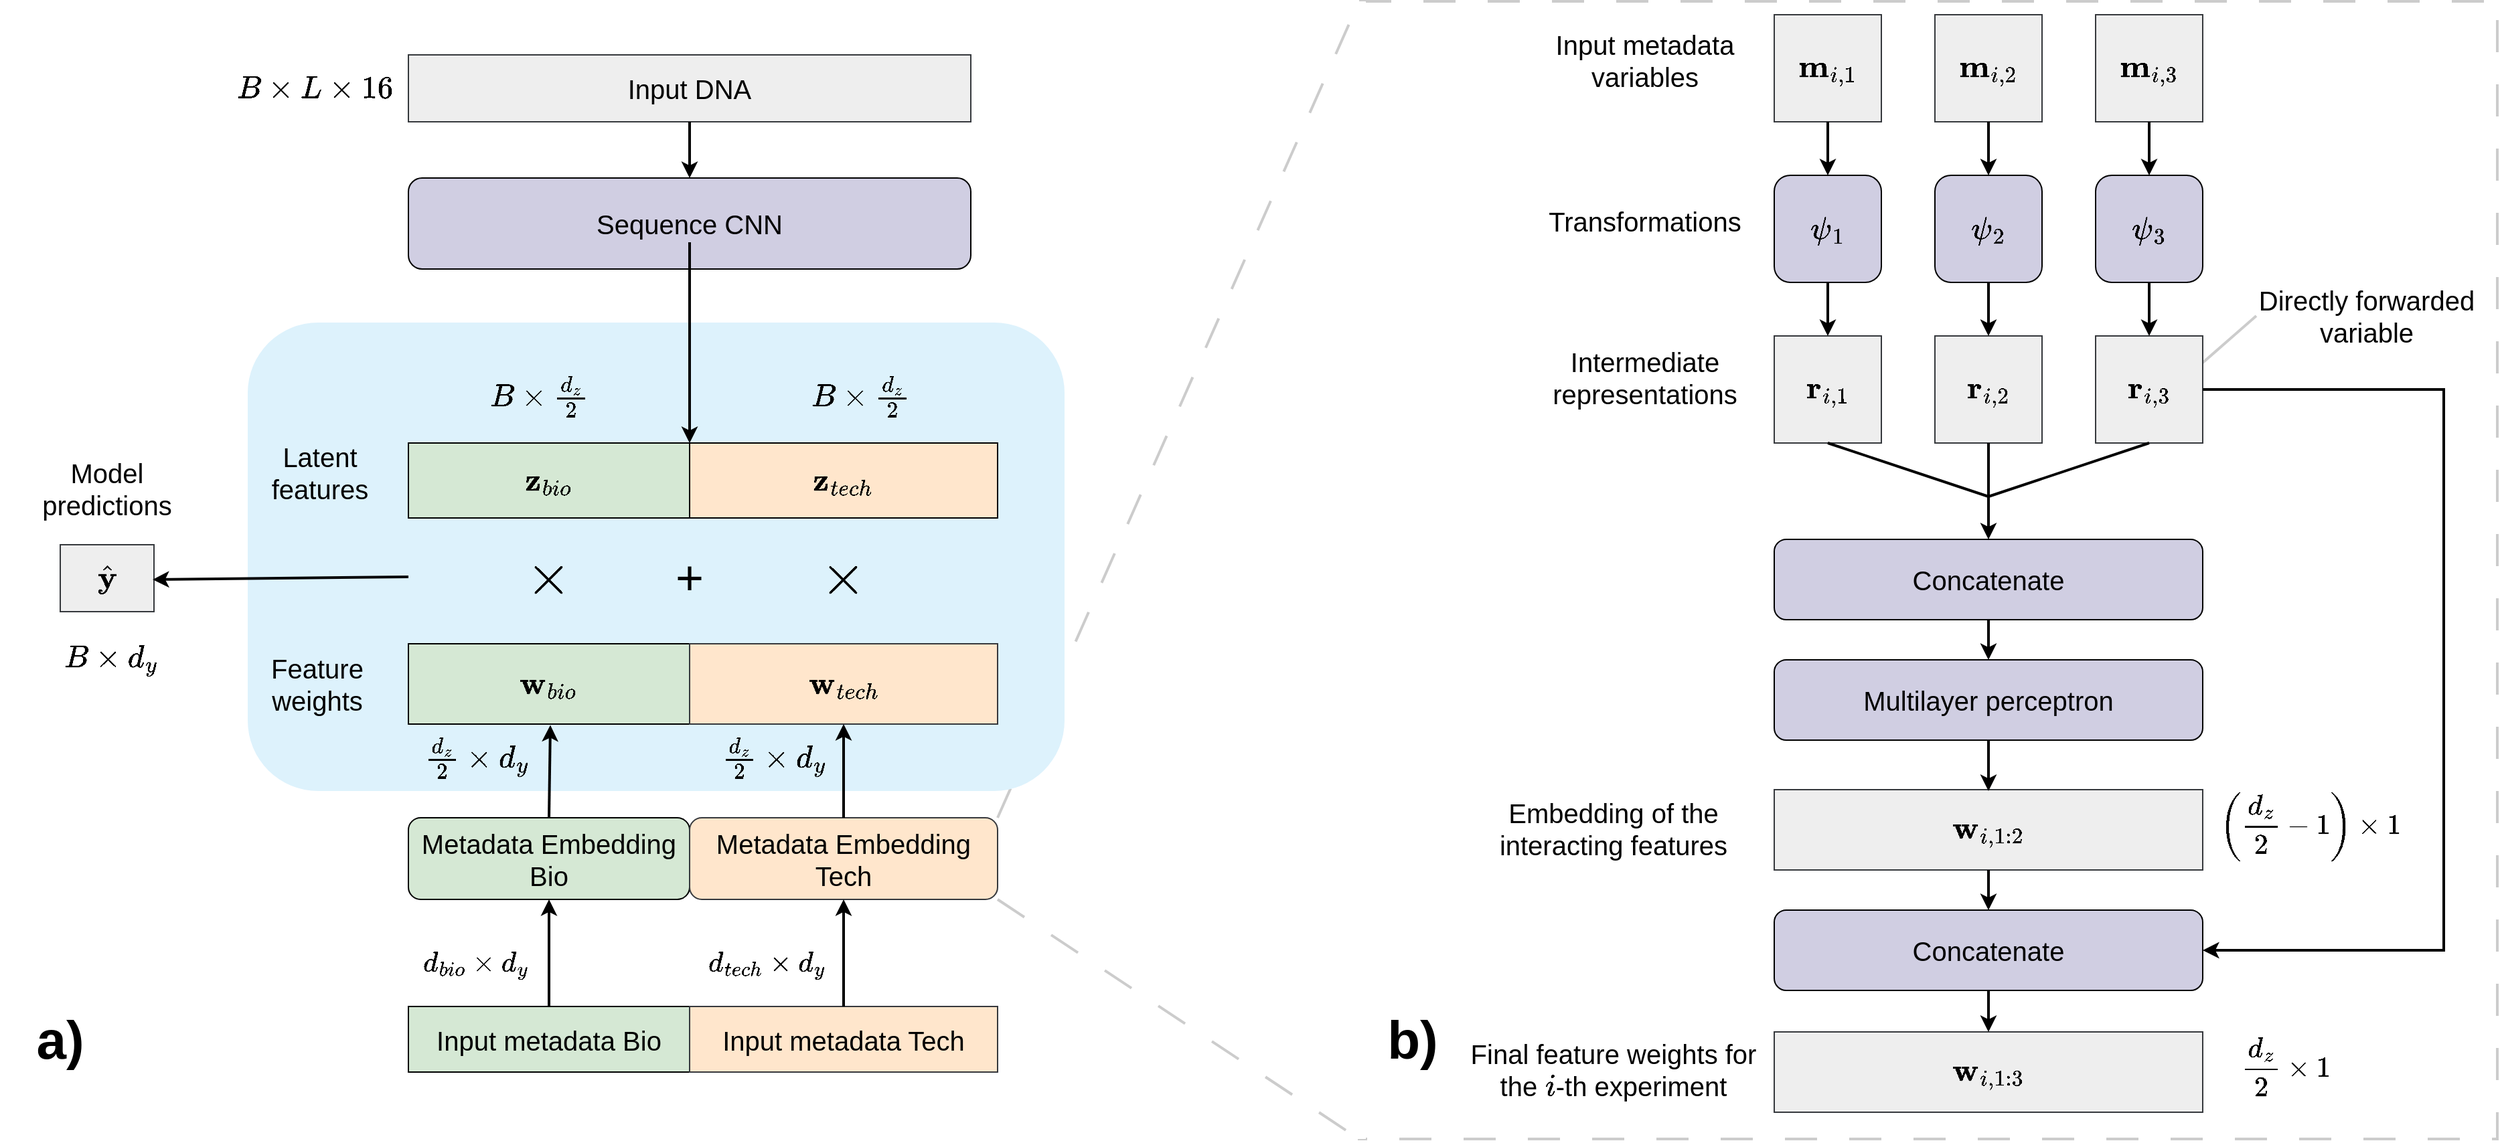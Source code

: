 <mxfile version="26.2.13">
  <diagram name="Page-1" id="71p54Xlk6W4cgMh09R-Z">
    <mxGraphModel dx="1720" dy="979" grid="1" gridSize="10" guides="1" tooltips="1" connect="1" arrows="1" fold="1" page="1" pageScale="1" pageWidth="850" pageHeight="1100" math="1" shadow="0">
      <root>
        <mxCell id="0" />
        <mxCell id="naz40MDq0d2nhBIz074v-1" value="b)" parent="0" />
        <mxCell id="naz40MDq0d2nhBIz074v-2" value="" style="rounded=1;whiteSpace=wrap;html=1;strokeWidth=2;arcSize=0;strokeColor=#CCCCCC;dashed=1;dashPattern=12 12;" parent="naz40MDq0d2nhBIz074v-1" vertex="1">
          <mxGeometry x="1050" y="40" width="850" height="850" as="geometry" />
        </mxCell>
        <mxCell id="naz40MDq0d2nhBIz074v-3" value="" style="endArrow=none;html=1;rounded=0;entryX=0;entryY=0.5;entryDx=0;entryDy=0;strokeWidth=2;strokeColor=#CCCCCC;exitX=1;exitY=0.25;exitDx=0;exitDy=0;" parent="naz40MDq0d2nhBIz074v-1" source="naz40MDq0d2nhBIz074v-13" target="naz40MDq0d2nhBIz074v-34" edge="1">
          <mxGeometry width="50" height="50" relative="1" as="geometry">
            <mxPoint x="1680" y="320" as="sourcePoint" />
            <mxPoint x="1730" y="270" as="targetPoint" />
          </mxGeometry>
        </mxCell>
        <mxCell id="naz40MDq0d2nhBIz074v-5" value="$$\mathbf{m}_{i,1}$$" style="whiteSpace=wrap;html=1;aspect=fixed;fontSize=20;fillColor=#eeeeee;strokeColor=#36393d;" parent="naz40MDq0d2nhBIz074v-1" vertex="1">
          <mxGeometry x="1360" y="50" width="80" height="80" as="geometry" />
        </mxCell>
        <mxCell id="naz40MDq0d2nhBIz074v-6" value="$$\mathbf{m}_{i,2}$$" style="whiteSpace=wrap;html=1;aspect=fixed;fontSize=20;fillColor=#eeeeee;strokeColor=#36393d;" parent="naz40MDq0d2nhBIz074v-1" vertex="1">
          <mxGeometry x="1480" y="50" width="80" height="80" as="geometry" />
        </mxCell>
        <mxCell id="naz40MDq0d2nhBIz074v-7" value="$$\mathbf{m}_{i,3}$$" style="whiteSpace=wrap;html=1;aspect=fixed;fontSize=20;fillColor=#eeeeee;strokeColor=#36393d;" parent="naz40MDq0d2nhBIz074v-1" vertex="1">
          <mxGeometry x="1600" y="50" width="80" height="80" as="geometry" />
        </mxCell>
        <mxCell id="naz40MDq0d2nhBIz074v-8" value="" style="endArrow=classic;html=1;rounded=0;entryX=0.5;entryY=0;entryDx=0;entryDy=0;exitX=0.5;exitY=1;exitDx=0;exitDy=0;fontSize=20;strokeWidth=2;" parent="naz40MDq0d2nhBIz074v-1" source="naz40MDq0d2nhBIz074v-7" edge="1">
          <mxGeometry width="50" height="50" relative="1" as="geometry">
            <mxPoint x="1560" y="250" as="sourcePoint" />
            <mxPoint x="1640" y="170" as="targetPoint" />
          </mxGeometry>
        </mxCell>
        <mxCell id="naz40MDq0d2nhBIz074v-9" value="" style="endArrow=classic;html=1;rounded=0;exitX=0.5;exitY=1;exitDx=0;exitDy=0;fontSize=20;strokeWidth=2;" parent="naz40MDq0d2nhBIz074v-1" source="naz40MDq0d2nhBIz074v-6" edge="1">
          <mxGeometry width="50" height="50" relative="1" as="geometry">
            <mxPoint x="1560" y="250" as="sourcePoint" />
            <mxPoint x="1520" y="170" as="targetPoint" />
          </mxGeometry>
        </mxCell>
        <mxCell id="naz40MDq0d2nhBIz074v-10" value="" style="endArrow=classic;html=1;rounded=0;entryX=0.5;entryY=0;entryDx=0;entryDy=0;exitX=0.5;exitY=1;exitDx=0;exitDy=0;fontSize=20;strokeWidth=2;" parent="naz40MDq0d2nhBIz074v-1" source="naz40MDq0d2nhBIz074v-5" edge="1">
          <mxGeometry width="50" height="50" relative="1" as="geometry">
            <mxPoint x="1560" y="250" as="sourcePoint" />
            <mxPoint x="1400" y="170" as="targetPoint" />
          </mxGeometry>
        </mxCell>
        <mxCell id="naz40MDq0d2nhBIz074v-11" value="$$\mathbf{r}_{i,1}$$" style="whiteSpace=wrap;html=1;aspect=fixed;fontSize=20;fillColor=#eeeeee;strokeColor=#36393d;" parent="naz40MDq0d2nhBIz074v-1" vertex="1">
          <mxGeometry x="1360" y="290" width="80" height="80" as="geometry" />
        </mxCell>
        <mxCell id="naz40MDq0d2nhBIz074v-12" value="$$\mathbf{r}_{i,2}$$" style="whiteSpace=wrap;html=1;aspect=fixed;fontSize=20;fillColor=#eeeeee;strokeColor=#36393d;" parent="naz40MDq0d2nhBIz074v-1" vertex="1">
          <mxGeometry x="1480" y="290" width="80" height="80" as="geometry" />
        </mxCell>
        <mxCell id="naz40MDq0d2nhBIz074v-13" value="$$\mathbf{r}_{i,3}$$" style="whiteSpace=wrap;html=1;aspect=fixed;fontSize=20;fillColor=#eeeeee;strokeColor=#36393d;" parent="naz40MDq0d2nhBIz074v-1" vertex="1">
          <mxGeometry x="1600" y="290" width="80" height="80" as="geometry" />
        </mxCell>
        <mxCell id="naz40MDq0d2nhBIz074v-14" value="" style="endArrow=classic;html=1;rounded=0;entryX=0.5;entryY=0;entryDx=0;entryDy=0;exitX=0.5;exitY=1;exitDx=0;exitDy=0;fontSize=20;strokeWidth=2;" parent="naz40MDq0d2nhBIz074v-1" target="naz40MDq0d2nhBIz074v-11" edge="1">
          <mxGeometry width="50" height="50" relative="1" as="geometry">
            <mxPoint x="1400" y="250" as="sourcePoint" />
            <mxPoint x="1630" y="190" as="targetPoint" />
          </mxGeometry>
        </mxCell>
        <mxCell id="naz40MDq0d2nhBIz074v-15" value="" style="endArrow=classic;html=1;rounded=0;entryX=0.5;entryY=0;entryDx=0;entryDy=0;exitX=0.5;exitY=1;exitDx=0;exitDy=0;fontSize=20;strokeWidth=2;" parent="naz40MDq0d2nhBIz074v-1" target="naz40MDq0d2nhBIz074v-12" edge="1">
          <mxGeometry width="50" height="50" relative="1" as="geometry">
            <mxPoint x="1520" y="250" as="sourcePoint" />
            <mxPoint x="1410" y="300" as="targetPoint" />
          </mxGeometry>
        </mxCell>
        <mxCell id="naz40MDq0d2nhBIz074v-16" value="" style="endArrow=classic;html=1;rounded=0;entryX=0.5;entryY=0;entryDx=0;entryDy=0;exitX=0.5;exitY=1;exitDx=0;exitDy=0;fontSize=20;strokeWidth=2;" parent="naz40MDq0d2nhBIz074v-1" target="naz40MDq0d2nhBIz074v-13" edge="1">
          <mxGeometry width="50" height="50" relative="1" as="geometry">
            <mxPoint x="1640" y="250" as="sourcePoint" />
            <mxPoint x="1530" y="300" as="targetPoint" />
          </mxGeometry>
        </mxCell>
        <mxCell id="naz40MDq0d2nhBIz074v-17" value="$$\psi_1$$" style="rounded=1;whiteSpace=wrap;html=1;fontSize=20;fillColor=#d0cee2;strokeColor=#000000;" parent="naz40MDq0d2nhBIz074v-1" vertex="1">
          <mxGeometry x="1360" y="170" width="80" height="80" as="geometry" />
        </mxCell>
        <mxCell id="naz40MDq0d2nhBIz074v-18" value="$$\psi_2$$" style="rounded=1;whiteSpace=wrap;html=1;fontSize=20;fillColor=#d0cee2;strokeColor=#000000;" parent="naz40MDq0d2nhBIz074v-1" vertex="1">
          <mxGeometry x="1480" y="170" width="80" height="80" as="geometry" />
        </mxCell>
        <mxCell id="naz40MDq0d2nhBIz074v-19" value="$$\psi_3$$" style="rounded=1;whiteSpace=wrap;html=1;fontSize=20;fillColor=#d0cee2;strokeColor=#000000;" parent="naz40MDq0d2nhBIz074v-1" vertex="1">
          <mxGeometry x="1600" y="170" width="80" height="80" as="geometry" />
        </mxCell>
        <mxCell id="naz40MDq0d2nhBIz074v-20" value="Input metadata variables" style="text;html=1;align=center;verticalAlign=middle;whiteSpace=wrap;rounded=0;fontSize=20;" parent="naz40MDq0d2nhBIz074v-1" vertex="1">
          <mxGeometry x="1181" y="69" width="165" height="30" as="geometry" />
        </mxCell>
        <mxCell id="naz40MDq0d2nhBIz074v-21" value="Transformations" style="text;html=1;align=center;verticalAlign=middle;whiteSpace=wrap;rounded=0;fontSize=20;" parent="naz40MDq0d2nhBIz074v-1" vertex="1">
          <mxGeometry x="1181" y="189" width="165" height="30" as="geometry" />
        </mxCell>
        <mxCell id="naz40MDq0d2nhBIz074v-22" value="Intermediate representations" style="text;html=1;align=center;verticalAlign=middle;whiteSpace=wrap;rounded=0;fontSize=20;" parent="naz40MDq0d2nhBIz074v-1" vertex="1">
          <mxGeometry x="1181" y="306" width="165" height="30" as="geometry" />
        </mxCell>
        <mxCell id="naz40MDq0d2nhBIz074v-23" value="&lt;font style=&quot;font-size: 20px;&quot;&gt;Concatenate&lt;/font&gt;" style="rounded=1;whiteSpace=wrap;html=1;fillColor=#d0cee2;strokeColor=#000000;" parent="naz40MDq0d2nhBIz074v-1" vertex="1">
          <mxGeometry x="1360" y="442" width="320" height="60" as="geometry" />
        </mxCell>
        <mxCell id="naz40MDq0d2nhBIz074v-24" value="&lt;font style=&quot;font-size: 20px;&quot;&gt;Multilayer perceptron&lt;/font&gt;" style="rounded=1;whiteSpace=wrap;html=1;fillColor=#d0cee2;strokeColor=#000000;" parent="naz40MDq0d2nhBIz074v-1" vertex="1">
          <mxGeometry x="1360" y="532" width="320" height="60" as="geometry" />
        </mxCell>
        <mxCell id="naz40MDq0d2nhBIz074v-25" value="" style="endArrow=classic;html=1;rounded=0;entryX=0.5;entryY=0;entryDx=0;entryDy=0;strokeWidth=2;" parent="naz40MDq0d2nhBIz074v-1" target="naz40MDq0d2nhBIz074v-23" edge="1">
          <mxGeometry width="50" height="50" relative="1" as="geometry">
            <mxPoint x="1520" y="410" as="sourcePoint" />
            <mxPoint x="1530" y="370" as="targetPoint" />
          </mxGeometry>
        </mxCell>
        <mxCell id="naz40MDq0d2nhBIz074v-26" value="" style="endArrow=none;html=1;rounded=0;entryX=0.5;entryY=1;entryDx=0;entryDy=0;strokeWidth=2;" parent="naz40MDq0d2nhBIz074v-1" target="naz40MDq0d2nhBIz074v-13" edge="1">
          <mxGeometry width="50" height="50" relative="1" as="geometry">
            <mxPoint x="1520" y="410" as="sourcePoint" />
            <mxPoint x="1630" y="340" as="targetPoint" />
          </mxGeometry>
        </mxCell>
        <mxCell id="naz40MDq0d2nhBIz074v-27" value="" style="endArrow=none;html=1;rounded=0;entryX=0.5;entryY=1;entryDx=0;entryDy=0;strokeWidth=2;" parent="naz40MDq0d2nhBIz074v-1" target="naz40MDq0d2nhBIz074v-11" edge="1">
          <mxGeometry width="50" height="50" relative="1" as="geometry">
            <mxPoint x="1520" y="410" as="sourcePoint" />
            <mxPoint x="1650" y="380" as="targetPoint" />
          </mxGeometry>
        </mxCell>
        <mxCell id="naz40MDq0d2nhBIz074v-28" value="" style="endArrow=none;html=1;rounded=0;exitX=0.5;exitY=1;exitDx=0;exitDy=0;strokeWidth=2;" parent="naz40MDq0d2nhBIz074v-1" source="naz40MDq0d2nhBIz074v-12" edge="1">
          <mxGeometry width="50" height="50" relative="1" as="geometry">
            <mxPoint x="1530" y="420" as="sourcePoint" />
            <mxPoint x="1520" y="410" as="targetPoint" />
          </mxGeometry>
        </mxCell>
        <mxCell id="naz40MDq0d2nhBIz074v-29" value="" style="endArrow=classic;html=1;rounded=0;exitX=1;exitY=0.5;exitDx=0;exitDy=0;entryX=1;entryY=0.5;entryDx=0;entryDy=0;strokeWidth=2;" parent="naz40MDq0d2nhBIz074v-1" source="naz40MDq0d2nhBIz074v-13" target="naz40MDq0d2nhBIz074v-30" edge="1">
          <mxGeometry width="50" height="50" relative="1" as="geometry">
            <mxPoint x="1680" y="350" as="sourcePoint" />
            <mxPoint x="1760" y="720" as="targetPoint" />
            <Array as="points">
              <mxPoint x="1860" y="330" />
              <mxPoint x="1860" y="749" />
            </Array>
          </mxGeometry>
        </mxCell>
        <mxCell id="naz40MDq0d2nhBIz074v-30" value="&lt;font style=&quot;font-size: 20px;&quot;&gt;Concatenate&lt;/font&gt;" style="rounded=1;whiteSpace=wrap;html=1;fillColor=#d0cee2;strokeColor=#000000;" parent="naz40MDq0d2nhBIz074v-1" vertex="1">
          <mxGeometry x="1360" y="719" width="320" height="60" as="geometry" />
        </mxCell>
        <mxCell id="naz40MDq0d2nhBIz074v-32" value="" style="endArrow=classic;html=1;rounded=0;entryX=0.5;entryY=0;entryDx=0;entryDy=0;exitX=0.5;exitY=1;exitDx=0;exitDy=0;strokeWidth=2;" parent="naz40MDq0d2nhBIz074v-1" source="naz40MDq0d2nhBIz074v-23" target="naz40MDq0d2nhBIz074v-24" edge="1">
          <mxGeometry width="50" height="50" relative="1" as="geometry">
            <mxPoint x="1520" y="500" as="sourcePoint" />
            <mxPoint x="1550" y="330" as="targetPoint" />
          </mxGeometry>
        </mxCell>
        <mxCell id="naz40MDq0d2nhBIz074v-34" value="Directly forwarded variable" style="text;html=1;align=center;verticalAlign=middle;whiteSpace=wrap;rounded=0;fontSize=20;" parent="naz40MDq0d2nhBIz074v-1" vertex="1">
          <mxGeometry x="1720" y="260" width="165" height="30" as="geometry" />
        </mxCell>
        <mxCell id="naz40MDq0d2nhBIz074v-35" value="&lt;font style=&quot;font-size: 20px;&quot;&gt;$$ \mathbf{w}_{i, 1:3}$$&lt;/font&gt;" style="rounded=0;whiteSpace=wrap;html=1;fillColor=#eeeeee;strokeColor=#36393d;" parent="naz40MDq0d2nhBIz074v-1" vertex="1">
          <mxGeometry x="1360" y="810" width="320" height="60" as="geometry" />
        </mxCell>
        <mxCell id="naz40MDq0d2nhBIz074v-36" value="" style="endArrow=classic;html=1;rounded=0;entryX=0.5;entryY=0;entryDx=0;entryDy=0;exitX=0.5;exitY=1;exitDx=0;exitDy=0;strokeWidth=2;" parent="naz40MDq0d2nhBIz074v-1" source="naz40MDq0d2nhBIz074v-30" edge="1">
          <mxGeometry width="50" height="50" relative="1" as="geometry">
            <mxPoint x="1600" y="830" as="sourcePoint" />
            <mxPoint x="1520" y="810.0" as="targetPoint" />
          </mxGeometry>
        </mxCell>
        <mxCell id="naz40MDq0d2nhBIz074v-37" value="Final feature weights for the \(i\)-th&amp;nbsp;experiment" style="text;html=1;align=center;verticalAlign=middle;whiteSpace=wrap;rounded=0;fontSize=20;" parent="naz40MDq0d2nhBIz074v-1" vertex="1">
          <mxGeometry x="1130" y="823" width="220" height="30" as="geometry" />
        </mxCell>
        <mxCell id="naz40MDq0d2nhBIz074v-74" value="$$\frac{d_z}{2} \times 1 $$" style="text;html=1;align=center;verticalAlign=middle;whiteSpace=wrap;rounded=0;fontSize=18;" parent="naz40MDq0d2nhBIz074v-1" vertex="1">
          <mxGeometry x="1717" y="821" width="50" height="30" as="geometry" />
        </mxCell>
        <mxCell id="naz40MDq0d2nhBIz074v-76" value="&lt;b&gt;&lt;font style=&quot;font-size: 40px;&quot;&gt;b)&lt;/font&gt;&lt;/b&gt;" style="text;html=1;align=center;verticalAlign=middle;whiteSpace=wrap;rounded=0;" parent="naz40MDq0d2nhBIz074v-1" vertex="1">
          <mxGeometry x="1060" y="800" width="60" height="30" as="geometry" />
        </mxCell>
        <mxCell id="Tqr53HxaO8q2NF43xJjd-3" value="&lt;font style=&quot;font-size: 20px;&quot;&gt;$$ \mathbf{w}_{i, 1:2}$$&lt;/font&gt;" style="rounded=0;whiteSpace=wrap;html=1;fillColor=#eeeeee;strokeColor=#36393d;" vertex="1" parent="naz40MDq0d2nhBIz074v-1">
          <mxGeometry x="1360" y="629" width="320" height="60" as="geometry" />
        </mxCell>
        <mxCell id="Tqr53HxaO8q2NF43xJjd-5" value="" style="endArrow=classic;html=1;rounded=0;entryX=0.5;entryY=0;entryDx=0;entryDy=0;exitX=0.5;exitY=1;exitDx=0;exitDy=0;strokeWidth=2;" edge="1" parent="naz40MDq0d2nhBIz074v-1">
          <mxGeometry width="50" height="50" relative="1" as="geometry">
            <mxPoint x="1520" y="592" as="sourcePoint" />
            <mxPoint x="1520" y="630.0" as="targetPoint" />
          </mxGeometry>
        </mxCell>
        <mxCell id="Tqr53HxaO8q2NF43xJjd-6" value="" style="endArrow=classic;html=1;rounded=0;entryX=0.5;entryY=0;entryDx=0;entryDy=0;exitX=0.5;exitY=1;exitDx=0;exitDy=0;strokeWidth=2;" edge="1" parent="naz40MDq0d2nhBIz074v-1" source="Tqr53HxaO8q2NF43xJjd-3" target="naz40MDq0d2nhBIz074v-30">
          <mxGeometry width="50" height="50" relative="1" as="geometry">
            <mxPoint x="1340" y="550" as="sourcePoint" />
            <mxPoint x="1390" y="500" as="targetPoint" />
          </mxGeometry>
        </mxCell>
        <mxCell id="Tqr53HxaO8q2NF43xJjd-7" value="$$\left(\frac{d_z}{2} - 1\right) \times 1 $$" style="text;html=1;align=center;verticalAlign=middle;whiteSpace=wrap;rounded=0;fontSize=18;" vertex="1" parent="naz40MDq0d2nhBIz074v-1">
          <mxGeometry x="1736" y="641" width="50" height="30" as="geometry" />
        </mxCell>
        <mxCell id="Tqr53HxaO8q2NF43xJjd-8" value="Embedding of the interacting features" style="text;html=1;align=center;verticalAlign=middle;whiteSpace=wrap;rounded=0;fontSize=20;" vertex="1" parent="naz40MDq0d2nhBIz074v-1">
          <mxGeometry x="1130" y="643" width="220" height="30" as="geometry" />
        </mxCell>
        <mxCell id="naz40MDq0d2nhBIz074v-38" value="a)" parent="0" />
        <mxCell id="naz40MDq0d2nhBIz074v-39" value="" style="rounded=1;whiteSpace=wrap;html=1;arcSize=0;fontSize=14;strokeWidth=2;strokeColor=none;" parent="naz40MDq0d2nhBIz074v-38" vertex="1">
          <mxGeometry x="45" y="40" width="1010" height="850" as="geometry" />
        </mxCell>
        <mxCell id="naz40MDq0d2nhBIz074v-86" value="" style="endArrow=none;html=1;rounded=0;exitX=1;exitY=0;exitDx=0;exitDy=0;entryX=0;entryY=0;entryDx=0;entryDy=0;dashed=1;dashPattern=12 12;strokeWidth=2;strokeColor=#CCCCCC;" parent="naz40MDq0d2nhBIz074v-38" source="naz40MDq0d2nhBIz074v-45" target="naz40MDq0d2nhBIz074v-2" edge="1">
          <mxGeometry width="50" height="50" relative="1" as="geometry">
            <mxPoint x="880" y="720" as="sourcePoint" />
            <mxPoint x="930" y="670" as="targetPoint" />
          </mxGeometry>
        </mxCell>
        <mxCell id="naz40MDq0d2nhBIz074v-41" value="" style="rounded=1;whiteSpace=wrap;html=1;fillColor=#DDF2FC;strokeColor=none;fontSize=20;" parent="naz40MDq0d2nhBIz074v-38" vertex="1">
          <mxGeometry x="220" y="280" width="610" height="350" as="geometry" />
        </mxCell>
        <mxCell id="naz40MDq0d2nhBIz074v-42" value="Sequence CNN" style="rounded=1;whiteSpace=wrap;html=1;fillColor=#d0cee2;strokeColor=#000000;fontSize=20;" parent="naz40MDq0d2nhBIz074v-38" vertex="1">
          <mxGeometry x="340" y="172" width="420" height="68" as="geometry" />
        </mxCell>
        <mxCell id="naz40MDq0d2nhBIz074v-43" value="Input DNA" style="rounded=0;whiteSpace=wrap;html=1;fillColor=#eeeeee;strokeColor=#36393d;fontSize=20;" parent="naz40MDq0d2nhBIz074v-38" vertex="1">
          <mxGeometry x="340" y="80" width="420" height="50" as="geometry" />
        </mxCell>
        <mxCell id="naz40MDq0d2nhBIz074v-44" value="Metadata Embedding &lt;br&gt;Bio" style="rounded=1;whiteSpace=wrap;html=1;fillColor=#D5E8D4;fontSize=20;" parent="naz40MDq0d2nhBIz074v-38" vertex="1">
          <mxGeometry x="340" y="650" width="210" height="61" as="geometry" />
        </mxCell>
        <mxCell id="naz40MDq0d2nhBIz074v-45" value="Metadata Embedding Tech" style="rounded=1;whiteSpace=wrap;html=1;fillColor=#FFE6CC;strokeColor=#36393d;fontSize=20;strokeWidth=1;" parent="naz40MDq0d2nhBIz074v-38" vertex="1">
          <mxGeometry x="550" y="650" width="230" height="61" as="geometry" />
        </mxCell>
        <mxCell id="naz40MDq0d2nhBIz074v-46" value="Input metadata Bio" style="rounded=0;whiteSpace=wrap;html=1;fillColor=#D5E8D4;fontSize=20;" parent="naz40MDq0d2nhBIz074v-38" vertex="1">
          <mxGeometry x="340" y="791" width="210" height="49" as="geometry" />
        </mxCell>
        <mxCell id="naz40MDq0d2nhBIz074v-47" value="Input metadata Tech" style="rounded=0;whiteSpace=wrap;html=1;fillColor=#FFE6CC;strokeColor=#36393d;fontSize=20;" parent="naz40MDq0d2nhBIz074v-38" vertex="1">
          <mxGeometry x="550" y="791" width="230" height="49" as="geometry" />
        </mxCell>
        <mxCell id="naz40MDq0d2nhBIz074v-48" value="$$ \mathbf{z}_{bio} $$" style="rounded=0;whiteSpace=wrap;html=1;fillColor=#d5e8d4;strokeColor=#000000;fontSize=20;" parent="naz40MDq0d2nhBIz074v-38" vertex="1">
          <mxGeometry x="340" y="370" width="210" height="56" as="geometry" />
        </mxCell>
        <mxCell id="naz40MDq0d2nhBIz074v-49" value="$$ \mathbf{z}_{tech} $$" style="rounded=0;whiteSpace=wrap;html=1;fillColor=#FFE6CC;strokeColor=#000000;fontSize=20;" parent="naz40MDq0d2nhBIz074v-38" vertex="1">
          <mxGeometry x="550" y="370" width="230" height="56" as="geometry" />
        </mxCell>
        <mxCell id="naz40MDq0d2nhBIz074v-50" value="$$ \mathbf{w}_{bio} $$" style="rounded=0;whiteSpace=wrap;html=1;fillColor=#d5e8d4;strokeColor=#000000;fontSize=20;" parent="naz40MDq0d2nhBIz074v-38" vertex="1">
          <mxGeometry x="340" y="520" width="210" height="60" as="geometry" />
        </mxCell>
        <mxCell id="naz40MDq0d2nhBIz074v-51" value="$$ \mathbf{w}_{tech} $$" style="rounded=0;whiteSpace=wrap;html=1;fillColor=#FFE6CC;strokeColor=#36393d;fontSize=20;" parent="naz40MDq0d2nhBIz074v-38" vertex="1">
          <mxGeometry x="550" y="520" width="230" height="60" as="geometry" />
        </mxCell>
        <mxCell id="naz40MDq0d2nhBIz074v-52" value="Latent features" style="text;html=1;align=center;verticalAlign=middle;whiteSpace=wrap;rounded=0;fontSize=20;" parent="naz40MDq0d2nhBIz074v-38" vertex="1">
          <mxGeometry x="218" y="377" width="112" height="30" as="geometry" />
        </mxCell>
        <mxCell id="naz40MDq0d2nhBIz074v-53" value="&amp;nbsp;\( B \times \frac{d_z}{2} \)" style="text;html=1;align=center;verticalAlign=middle;whiteSpace=wrap;rounded=0;fontSize=20;" parent="naz40MDq0d2nhBIz074v-38" vertex="1">
          <mxGeometry x="395" y="320" width="80" height="30" as="geometry" />
        </mxCell>
        <mxCell id="naz40MDq0d2nhBIz074v-54" value="&amp;nbsp;\( B \times \frac{d_z}{2} \)" style="text;html=1;align=center;verticalAlign=middle;whiteSpace=wrap;rounded=0;fontSize=20;" parent="naz40MDq0d2nhBIz074v-38" vertex="1">
          <mxGeometry x="635" y="320" width="80" height="30" as="geometry" />
        </mxCell>
        <mxCell id="naz40MDq0d2nhBIz074v-55" value="&amp;nbsp;\( \frac{d_z}{2} \times d_y \)" style="text;html=1;align=center;verticalAlign=middle;whiteSpace=wrap;rounded=0;fontSize=20;" parent="naz40MDq0d2nhBIz074v-38" vertex="1">
          <mxGeometry x="585" y="590" width="50" height="30" as="geometry" />
        </mxCell>
        <mxCell id="naz40MDq0d2nhBIz074v-56" value="&amp;nbsp;\( \frac{d_z}{2} \times d_y \)" style="text;html=1;align=center;verticalAlign=middle;whiteSpace=wrap;rounded=0;fontSize=20;" parent="naz40MDq0d2nhBIz074v-38" vertex="1">
          <mxGeometry x="363.13" y="590" width="50" height="30" as="geometry" />
        </mxCell>
        <mxCell id="naz40MDq0d2nhBIz074v-57" value="Feature weights" style="text;html=1;align=center;verticalAlign=middle;whiteSpace=wrap;rounded=0;fontSize=20;" parent="naz40MDq0d2nhBIz074v-38" vertex="1">
          <mxGeometry x="212" y="535" width="120" height="30" as="geometry" />
        </mxCell>
        <mxCell id="naz40MDq0d2nhBIz074v-58" value="$$\times$$" style="text;html=1;align=center;verticalAlign=middle;whiteSpace=wrap;rounded=0;fontSize=36;" parent="naz40MDq0d2nhBIz074v-38" vertex="1">
          <mxGeometry x="415" y="455" width="60" height="30" as="geometry" />
        </mxCell>
        <mxCell id="naz40MDq0d2nhBIz074v-59" value="$$\times$$" style="text;html=1;align=center;verticalAlign=middle;whiteSpace=wrap;rounded=0;fontSize=36;" parent="naz40MDq0d2nhBIz074v-38" vertex="1">
          <mxGeometry x="635" y="455" width="60" height="30" as="geometry" />
        </mxCell>
        <mxCell id="naz40MDq0d2nhBIz074v-60" value="" style="endArrow=classic;html=1;rounded=0;entryX=0.6;entryY=1.027;entryDx=0;entryDy=0;entryPerimeter=0;fontSize=20;strokeWidth=2;exitX=0.5;exitY=0;exitDx=0;exitDy=0;" parent="naz40MDq0d2nhBIz074v-38" source="naz40MDq0d2nhBIz074v-44" edge="1">
          <mxGeometry width="50" height="50" relative="1" as="geometry">
            <mxPoint x="446" y="630" as="sourcePoint" />
            <mxPoint x="446" y="580.81" as="targetPoint" />
          </mxGeometry>
        </mxCell>
        <mxCell id="naz40MDq0d2nhBIz074v-61" value="" style="endArrow=classic;html=1;rounded=0;entryX=0.5;entryY=1;entryDx=0;entryDy=0;exitX=0.5;exitY=0;exitDx=0;exitDy=0;fontSize=20;strokeWidth=2;" parent="naz40MDq0d2nhBIz074v-38" source="naz40MDq0d2nhBIz074v-45" target="naz40MDq0d2nhBIz074v-51" edge="1">
          <mxGeometry width="50" height="50" relative="1" as="geometry">
            <mxPoint x="665" y="630" as="sourcePoint" />
            <mxPoint x="660.3" y="579.67" as="targetPoint" />
          </mxGeometry>
        </mxCell>
        <mxCell id="naz40MDq0d2nhBIz074v-62" value="&amp;nbsp;\( B \times L \times 16 \)" style="text;html=1;align=center;verticalAlign=middle;whiteSpace=wrap;rounded=0;fontSize=20;" parent="naz40MDq0d2nhBIz074v-38" vertex="1">
          <mxGeometry x="228" y="90" width="80" height="30" as="geometry" />
        </mxCell>
        <mxCell id="naz40MDq0d2nhBIz074v-63" value="&amp;nbsp;\( d_{bio} \times d_y \)" style="text;html=1;align=center;verticalAlign=middle;whiteSpace=wrap;rounded=0;fontSize=18;" parent="naz40MDq0d2nhBIz074v-38" vertex="1">
          <mxGeometry x="363.13" y="745" width="50" height="30" as="geometry" />
        </mxCell>
        <mxCell id="naz40MDq0d2nhBIz074v-64" value="&amp;nbsp;\( d_{tech} \times d_y \)" style="text;html=1;align=center;verticalAlign=middle;whiteSpace=wrap;rounded=0;fontSize=18;" parent="naz40MDq0d2nhBIz074v-38" vertex="1">
          <mxGeometry x="580" y="745" width="50" height="30" as="geometry" />
        </mxCell>
        <mxCell id="naz40MDq0d2nhBIz074v-65" value="" style="endArrow=classic;html=1;rounded=0;entryX=1;entryY=0;entryDx=0;entryDy=0;exitX=0.5;exitY=1;exitDx=0;exitDy=0;fontSize=20;strokeWidth=2;" parent="naz40MDq0d2nhBIz074v-38" target="naz40MDq0d2nhBIz074v-48" edge="1">
          <mxGeometry width="50" height="50" relative="1" as="geometry">
            <mxPoint x="550" y="220" as="sourcePoint" />
            <mxPoint x="660" y="180" as="targetPoint" />
          </mxGeometry>
        </mxCell>
        <mxCell id="naz40MDq0d2nhBIz074v-66" value="$$\hat{\mathbf{y}} $$" style="rounded=0;whiteSpace=wrap;html=1;fillColor=#eeeeee;strokeColor=#36393d;fontSize=20;" parent="naz40MDq0d2nhBIz074v-38" vertex="1">
          <mxGeometry x="80" y="446" width="70" height="50" as="geometry" />
        </mxCell>
        <mxCell id="naz40MDq0d2nhBIz074v-67" value="+" style="text;html=1;align=center;verticalAlign=middle;whiteSpace=wrap;rounded=0;fontSize=36;" parent="naz40MDq0d2nhBIz074v-38" vertex="1">
          <mxGeometry x="520" y="455" width="60" height="30" as="geometry" />
        </mxCell>
        <mxCell id="naz40MDq0d2nhBIz074v-68" value="&amp;nbsp;\( B \times d_y \)" style="text;html=1;align=center;verticalAlign=middle;whiteSpace=wrap;rounded=0;fontSize=20;" parent="naz40MDq0d2nhBIz074v-38" vertex="1">
          <mxGeometry x="75" y="516" width="80" height="30" as="geometry" />
        </mxCell>
        <mxCell id="naz40MDq0d2nhBIz074v-69" value="Model predictions" style="text;html=1;align=center;verticalAlign=middle;whiteSpace=wrap;rounded=0;fontSize=20;" parent="naz40MDq0d2nhBIz074v-38" vertex="1">
          <mxGeometry x="40" y="389" width="150" height="30" as="geometry" />
        </mxCell>
        <mxCell id="naz40MDq0d2nhBIz074v-70" value="" style="endArrow=classic;html=1;rounded=0;entryX=0.5;entryY=1;entryDx=0;entryDy=0;exitX=0.5;exitY=0;exitDx=0;exitDy=0;fontSize=14;strokeWidth=2;" parent="naz40MDq0d2nhBIz074v-38" source="naz40MDq0d2nhBIz074v-46" target="naz40MDq0d2nhBIz074v-44" edge="1">
          <mxGeometry width="50" height="50" relative="1" as="geometry">
            <mxPoint x="527" y="668" as="sourcePoint" />
            <mxPoint x="445" y="731" as="targetPoint" />
          </mxGeometry>
        </mxCell>
        <mxCell id="naz40MDq0d2nhBIz074v-71" value="" style="endArrow=classic;html=1;rounded=0;entryX=0.5;entryY=1;entryDx=0;entryDy=0;exitX=0.5;exitY=0;exitDx=0;exitDy=0;fontSize=14;strokeWidth=2;" parent="naz40MDq0d2nhBIz074v-38" source="naz40MDq0d2nhBIz074v-47" target="naz40MDq0d2nhBIz074v-45" edge="1">
          <mxGeometry width="50" height="50" relative="1" as="geometry">
            <mxPoint x="527" y="668" as="sourcePoint" />
            <mxPoint x="665" y="731" as="targetPoint" />
          </mxGeometry>
        </mxCell>
        <mxCell id="naz40MDq0d2nhBIz074v-72" value="" style="endArrow=classic;html=1;rounded=0;entryX=0.5;entryY=0;entryDx=0;entryDy=0;exitX=0.5;exitY=1;exitDx=0;exitDy=0;fontSize=20;strokeWidth=2;" parent="naz40MDq0d2nhBIz074v-38" source="naz40MDq0d2nhBIz074v-43" target="naz40MDq0d2nhBIz074v-42" edge="1">
          <mxGeometry width="50" height="50" relative="1" as="geometry">
            <mxPoint x="398" y="284" as="sourcePoint" />
            <mxPoint x="540" y="125" as="targetPoint" />
          </mxGeometry>
        </mxCell>
        <mxCell id="naz40MDq0d2nhBIz074v-73" value="" style="endArrow=classic;html=1;rounded=0;strokeWidth=2;" parent="naz40MDq0d2nhBIz074v-38" edge="1">
          <mxGeometry width="50" height="50" relative="1" as="geometry">
            <mxPoint x="340" y="470" as="sourcePoint" />
            <mxPoint x="149" y="472" as="targetPoint" />
          </mxGeometry>
        </mxCell>
        <mxCell id="naz40MDq0d2nhBIz074v-75" value="&lt;b&gt;&lt;font style=&quot;font-size: 40px;&quot;&gt;a)&lt;/font&gt;&lt;/b&gt;" style="text;html=1;align=center;verticalAlign=middle;whiteSpace=wrap;rounded=0;" parent="naz40MDq0d2nhBIz074v-38" vertex="1">
          <mxGeometry x="50" y="800" width="60" height="30" as="geometry" />
        </mxCell>
        <mxCell id="naz40MDq0d2nhBIz074v-87" value="" style="endArrow=none;html=1;rounded=0;exitX=1;exitY=1;exitDx=0;exitDy=0;entryX=0;entryY=1;entryDx=0;entryDy=0;dashed=1;dashPattern=12 12;strokeWidth=2;strokeColor=#CCCCCC;" parent="naz40MDq0d2nhBIz074v-38" source="naz40MDq0d2nhBIz074v-45" target="naz40MDq0d2nhBIz074v-2" edge="1">
          <mxGeometry width="50" height="50" relative="1" as="geometry">
            <mxPoint x="880" y="720" as="sourcePoint" />
            <mxPoint x="930" y="670" as="targetPoint" />
          </mxGeometry>
        </mxCell>
      </root>
    </mxGraphModel>
  </diagram>
</mxfile>
